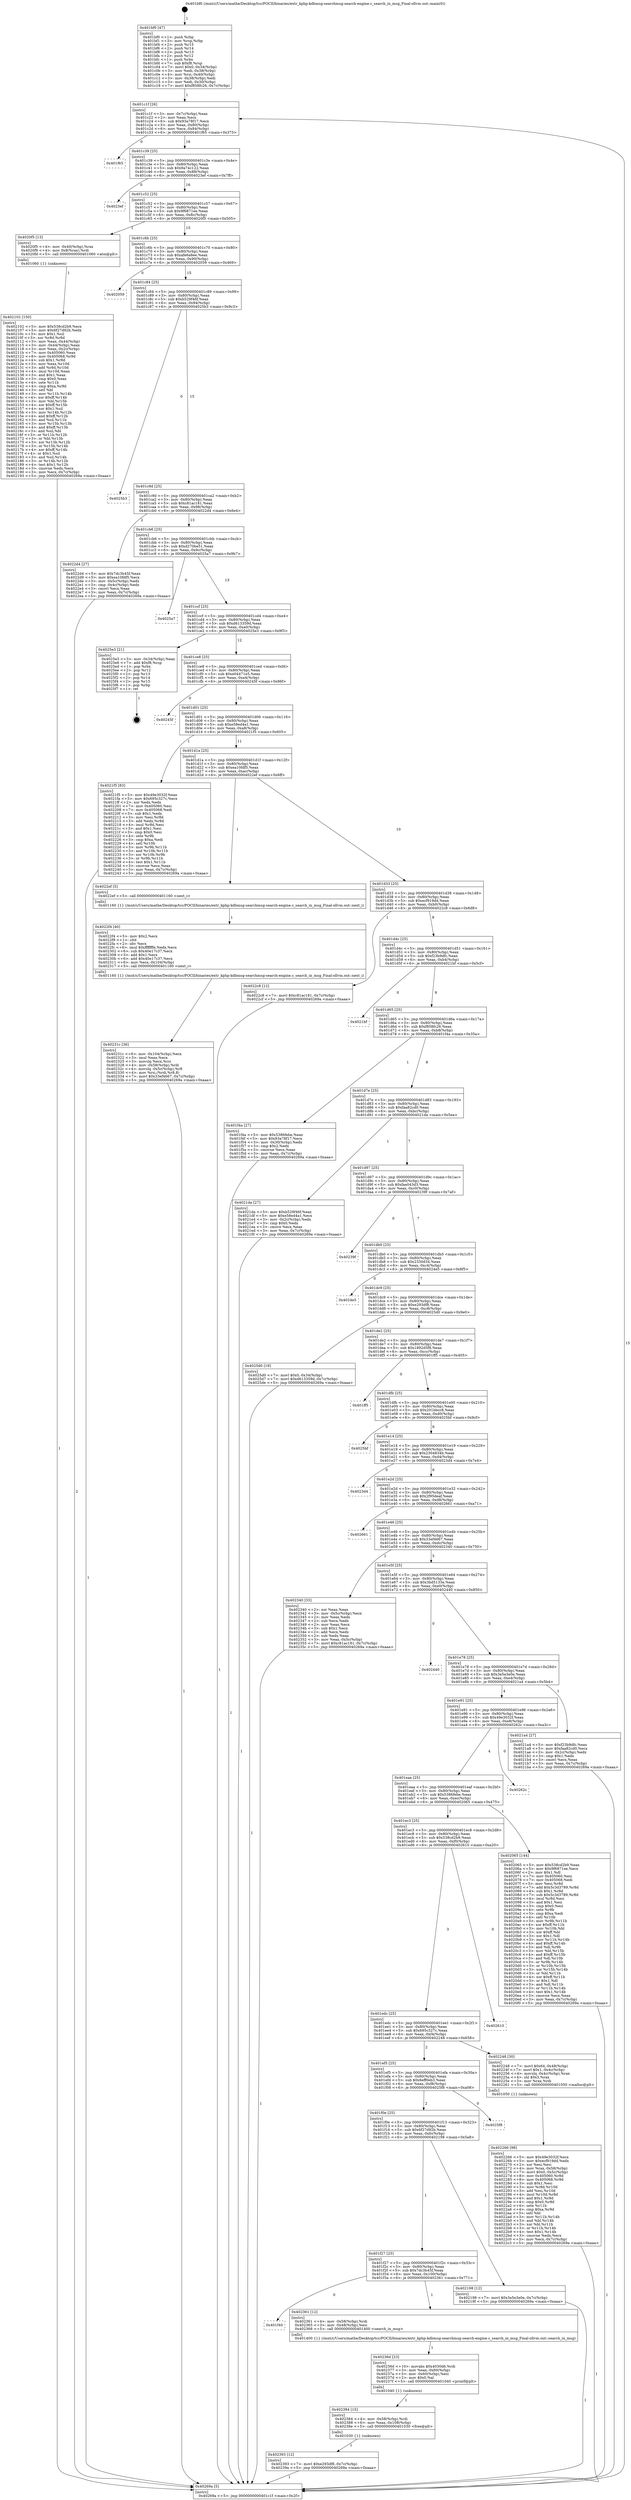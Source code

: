 digraph "0x401bf0" {
  label = "0x401bf0 (/mnt/c/Users/mathe/Desktop/tcc/POCII/binaries/extr_kphp-kdbmsg-searchmsg-search-engine.c_search_in_msg_Final-ollvm.out::main(0))"
  labelloc = "t"
  node[shape=record]

  Entry [label="",width=0.3,height=0.3,shape=circle,fillcolor=black,style=filled]
  "0x401c1f" [label="{
     0x401c1f [26]\l
     | [instrs]\l
     &nbsp;&nbsp;0x401c1f \<+3\>: mov -0x7c(%rbp),%eax\l
     &nbsp;&nbsp;0x401c22 \<+2\>: mov %eax,%ecx\l
     &nbsp;&nbsp;0x401c24 \<+6\>: sub $0x93a78f17,%ecx\l
     &nbsp;&nbsp;0x401c2a \<+3\>: mov %eax,-0x80(%rbp)\l
     &nbsp;&nbsp;0x401c2d \<+6\>: mov %ecx,-0x84(%rbp)\l
     &nbsp;&nbsp;0x401c33 \<+6\>: je 0000000000401f65 \<main+0x375\>\l
  }"]
  "0x401f65" [label="{
     0x401f65\l
  }", style=dashed]
  "0x401c39" [label="{
     0x401c39 [25]\l
     | [instrs]\l
     &nbsp;&nbsp;0x401c39 \<+5\>: jmp 0000000000401c3e \<main+0x4e\>\l
     &nbsp;&nbsp;0x401c3e \<+3\>: mov -0x80(%rbp),%eax\l
     &nbsp;&nbsp;0x401c41 \<+5\>: sub $0x9a74c122,%eax\l
     &nbsp;&nbsp;0x401c46 \<+6\>: mov %eax,-0x88(%rbp)\l
     &nbsp;&nbsp;0x401c4c \<+6\>: je 00000000004023ef \<main+0x7ff\>\l
  }"]
  Exit [label="",width=0.3,height=0.3,shape=circle,fillcolor=black,style=filled,peripheries=2]
  "0x4023ef" [label="{
     0x4023ef\l
  }", style=dashed]
  "0x401c52" [label="{
     0x401c52 [25]\l
     | [instrs]\l
     &nbsp;&nbsp;0x401c52 \<+5\>: jmp 0000000000401c57 \<main+0x67\>\l
     &nbsp;&nbsp;0x401c57 \<+3\>: mov -0x80(%rbp),%eax\l
     &nbsp;&nbsp;0x401c5a \<+5\>: sub $0x9f6871ee,%eax\l
     &nbsp;&nbsp;0x401c5f \<+6\>: mov %eax,-0x8c(%rbp)\l
     &nbsp;&nbsp;0x401c65 \<+6\>: je 00000000004020f5 \<main+0x505\>\l
  }"]
  "0x402393" [label="{
     0x402393 [12]\l
     | [instrs]\l
     &nbsp;&nbsp;0x402393 \<+7\>: movl $0xe293df8,-0x7c(%rbp)\l
     &nbsp;&nbsp;0x40239a \<+5\>: jmp 000000000040269a \<main+0xaaa\>\l
  }"]
  "0x4020f5" [label="{
     0x4020f5 [13]\l
     | [instrs]\l
     &nbsp;&nbsp;0x4020f5 \<+4\>: mov -0x40(%rbp),%rax\l
     &nbsp;&nbsp;0x4020f9 \<+4\>: mov 0x8(%rax),%rdi\l
     &nbsp;&nbsp;0x4020fd \<+5\>: call 0000000000401060 \<atoi@plt\>\l
     | [calls]\l
     &nbsp;&nbsp;0x401060 \{1\} (unknown)\l
  }"]
  "0x401c6b" [label="{
     0x401c6b [25]\l
     | [instrs]\l
     &nbsp;&nbsp;0x401c6b \<+5\>: jmp 0000000000401c70 \<main+0x80\>\l
     &nbsp;&nbsp;0x401c70 \<+3\>: mov -0x80(%rbp),%eax\l
     &nbsp;&nbsp;0x401c73 \<+5\>: sub $0xafe6a8ee,%eax\l
     &nbsp;&nbsp;0x401c78 \<+6\>: mov %eax,-0x90(%rbp)\l
     &nbsp;&nbsp;0x401c7e \<+6\>: je 0000000000402059 \<main+0x469\>\l
  }"]
  "0x402384" [label="{
     0x402384 [15]\l
     | [instrs]\l
     &nbsp;&nbsp;0x402384 \<+4\>: mov -0x58(%rbp),%rdi\l
     &nbsp;&nbsp;0x402388 \<+6\>: mov %eax,-0x108(%rbp)\l
     &nbsp;&nbsp;0x40238e \<+5\>: call 0000000000401030 \<free@plt\>\l
     | [calls]\l
     &nbsp;&nbsp;0x401030 \{1\} (unknown)\l
  }"]
  "0x402059" [label="{
     0x402059\l
  }", style=dashed]
  "0x401c84" [label="{
     0x401c84 [25]\l
     | [instrs]\l
     &nbsp;&nbsp;0x401c84 \<+5\>: jmp 0000000000401c89 \<main+0x99\>\l
     &nbsp;&nbsp;0x401c89 \<+3\>: mov -0x80(%rbp),%eax\l
     &nbsp;&nbsp;0x401c8c \<+5\>: sub $0xb529f46f,%eax\l
     &nbsp;&nbsp;0x401c91 \<+6\>: mov %eax,-0x94(%rbp)\l
     &nbsp;&nbsp;0x401c97 \<+6\>: je 00000000004025b3 \<main+0x9c3\>\l
  }"]
  "0x40236d" [label="{
     0x40236d [23]\l
     | [instrs]\l
     &nbsp;&nbsp;0x40236d \<+10\>: movabs $0x4030d6,%rdi\l
     &nbsp;&nbsp;0x402377 \<+3\>: mov %eax,-0x60(%rbp)\l
     &nbsp;&nbsp;0x40237a \<+3\>: mov -0x60(%rbp),%esi\l
     &nbsp;&nbsp;0x40237d \<+2\>: mov $0x0,%al\l
     &nbsp;&nbsp;0x40237f \<+5\>: call 0000000000401040 \<printf@plt\>\l
     | [calls]\l
     &nbsp;&nbsp;0x401040 \{1\} (unknown)\l
  }"]
  "0x4025b3" [label="{
     0x4025b3\l
  }", style=dashed]
  "0x401c9d" [label="{
     0x401c9d [25]\l
     | [instrs]\l
     &nbsp;&nbsp;0x401c9d \<+5\>: jmp 0000000000401ca2 \<main+0xb2\>\l
     &nbsp;&nbsp;0x401ca2 \<+3\>: mov -0x80(%rbp),%eax\l
     &nbsp;&nbsp;0x401ca5 \<+5\>: sub $0xc81ac181,%eax\l
     &nbsp;&nbsp;0x401caa \<+6\>: mov %eax,-0x98(%rbp)\l
     &nbsp;&nbsp;0x401cb0 \<+6\>: je 00000000004022d4 \<main+0x6e4\>\l
  }"]
  "0x401f40" [label="{
     0x401f40\l
  }", style=dashed]
  "0x4022d4" [label="{
     0x4022d4 [27]\l
     | [instrs]\l
     &nbsp;&nbsp;0x4022d4 \<+5\>: mov $0x7dc3b45f,%eax\l
     &nbsp;&nbsp;0x4022d9 \<+5\>: mov $0xea10fdf5,%ecx\l
     &nbsp;&nbsp;0x4022de \<+3\>: mov -0x5c(%rbp),%edx\l
     &nbsp;&nbsp;0x4022e1 \<+3\>: cmp -0x4c(%rbp),%edx\l
     &nbsp;&nbsp;0x4022e4 \<+3\>: cmovl %ecx,%eax\l
     &nbsp;&nbsp;0x4022e7 \<+3\>: mov %eax,-0x7c(%rbp)\l
     &nbsp;&nbsp;0x4022ea \<+5\>: jmp 000000000040269a \<main+0xaaa\>\l
  }"]
  "0x401cb6" [label="{
     0x401cb6 [25]\l
     | [instrs]\l
     &nbsp;&nbsp;0x401cb6 \<+5\>: jmp 0000000000401cbb \<main+0xcb\>\l
     &nbsp;&nbsp;0x401cbb \<+3\>: mov -0x80(%rbp),%eax\l
     &nbsp;&nbsp;0x401cbe \<+5\>: sub $0xd270be51,%eax\l
     &nbsp;&nbsp;0x401cc3 \<+6\>: mov %eax,-0x9c(%rbp)\l
     &nbsp;&nbsp;0x401cc9 \<+6\>: je 00000000004025a7 \<main+0x9b7\>\l
  }"]
  "0x402361" [label="{
     0x402361 [12]\l
     | [instrs]\l
     &nbsp;&nbsp;0x402361 \<+4\>: mov -0x58(%rbp),%rdi\l
     &nbsp;&nbsp;0x402365 \<+3\>: mov -0x48(%rbp),%esi\l
     &nbsp;&nbsp;0x402368 \<+5\>: call 0000000000401400 \<search_in_msg\>\l
     | [calls]\l
     &nbsp;&nbsp;0x401400 \{1\} (/mnt/c/Users/mathe/Desktop/tcc/POCII/binaries/extr_kphp-kdbmsg-searchmsg-search-engine.c_search_in_msg_Final-ollvm.out::search_in_msg)\l
  }"]
  "0x4025a7" [label="{
     0x4025a7\l
  }", style=dashed]
  "0x401ccf" [label="{
     0x401ccf [25]\l
     | [instrs]\l
     &nbsp;&nbsp;0x401ccf \<+5\>: jmp 0000000000401cd4 \<main+0xe4\>\l
     &nbsp;&nbsp;0x401cd4 \<+3\>: mov -0x80(%rbp),%eax\l
     &nbsp;&nbsp;0x401cd7 \<+5\>: sub $0xd613359d,%eax\l
     &nbsp;&nbsp;0x401cdc \<+6\>: mov %eax,-0xa0(%rbp)\l
     &nbsp;&nbsp;0x401ce2 \<+6\>: je 00000000004025e3 \<main+0x9f3\>\l
  }"]
  "0x40231c" [label="{
     0x40231c [36]\l
     | [instrs]\l
     &nbsp;&nbsp;0x40231c \<+6\>: mov -0x104(%rbp),%ecx\l
     &nbsp;&nbsp;0x402322 \<+3\>: imul %eax,%ecx\l
     &nbsp;&nbsp;0x402325 \<+3\>: movslq %ecx,%rsi\l
     &nbsp;&nbsp;0x402328 \<+4\>: mov -0x58(%rbp),%rdi\l
     &nbsp;&nbsp;0x40232c \<+4\>: movslq -0x5c(%rbp),%r8\l
     &nbsp;&nbsp;0x402330 \<+4\>: mov %rsi,(%rdi,%r8,8)\l
     &nbsp;&nbsp;0x402334 \<+7\>: movl $0x33ef4667,-0x7c(%rbp)\l
     &nbsp;&nbsp;0x40233b \<+5\>: jmp 000000000040269a \<main+0xaaa\>\l
  }"]
  "0x4025e3" [label="{
     0x4025e3 [21]\l
     | [instrs]\l
     &nbsp;&nbsp;0x4025e3 \<+3\>: mov -0x34(%rbp),%eax\l
     &nbsp;&nbsp;0x4025e6 \<+7\>: add $0xf8,%rsp\l
     &nbsp;&nbsp;0x4025ed \<+1\>: pop %rbx\l
     &nbsp;&nbsp;0x4025ee \<+2\>: pop %r12\l
     &nbsp;&nbsp;0x4025f0 \<+2\>: pop %r13\l
     &nbsp;&nbsp;0x4025f2 \<+2\>: pop %r14\l
     &nbsp;&nbsp;0x4025f4 \<+2\>: pop %r15\l
     &nbsp;&nbsp;0x4025f6 \<+1\>: pop %rbp\l
     &nbsp;&nbsp;0x4025f7 \<+1\>: ret\l
  }"]
  "0x401ce8" [label="{
     0x401ce8 [25]\l
     | [instrs]\l
     &nbsp;&nbsp;0x401ce8 \<+5\>: jmp 0000000000401ced \<main+0xfd\>\l
     &nbsp;&nbsp;0x401ced \<+3\>: mov -0x80(%rbp),%eax\l
     &nbsp;&nbsp;0x401cf0 \<+5\>: sub $0xe04471e5,%eax\l
     &nbsp;&nbsp;0x401cf5 \<+6\>: mov %eax,-0xa4(%rbp)\l
     &nbsp;&nbsp;0x401cfb \<+6\>: je 000000000040245f \<main+0x86f\>\l
  }"]
  "0x4022f4" [label="{
     0x4022f4 [40]\l
     | [instrs]\l
     &nbsp;&nbsp;0x4022f4 \<+5\>: mov $0x2,%ecx\l
     &nbsp;&nbsp;0x4022f9 \<+1\>: cltd\l
     &nbsp;&nbsp;0x4022fa \<+2\>: idiv %ecx\l
     &nbsp;&nbsp;0x4022fc \<+6\>: imul $0xfffffffe,%edx,%ecx\l
     &nbsp;&nbsp;0x402302 \<+6\>: sub $0x40e17c37,%ecx\l
     &nbsp;&nbsp;0x402308 \<+3\>: add $0x1,%ecx\l
     &nbsp;&nbsp;0x40230b \<+6\>: add $0x40e17c37,%ecx\l
     &nbsp;&nbsp;0x402311 \<+6\>: mov %ecx,-0x104(%rbp)\l
     &nbsp;&nbsp;0x402317 \<+5\>: call 0000000000401160 \<next_i\>\l
     | [calls]\l
     &nbsp;&nbsp;0x401160 \{1\} (/mnt/c/Users/mathe/Desktop/tcc/POCII/binaries/extr_kphp-kdbmsg-searchmsg-search-engine.c_search_in_msg_Final-ollvm.out::next_i)\l
  }"]
  "0x40245f" [label="{
     0x40245f\l
  }", style=dashed]
  "0x401d01" [label="{
     0x401d01 [25]\l
     | [instrs]\l
     &nbsp;&nbsp;0x401d01 \<+5\>: jmp 0000000000401d06 \<main+0x116\>\l
     &nbsp;&nbsp;0x401d06 \<+3\>: mov -0x80(%rbp),%eax\l
     &nbsp;&nbsp;0x401d09 \<+5\>: sub $0xe58ed4a1,%eax\l
     &nbsp;&nbsp;0x401d0e \<+6\>: mov %eax,-0xa8(%rbp)\l
     &nbsp;&nbsp;0x401d14 \<+6\>: je 00000000004021f5 \<main+0x605\>\l
  }"]
  "0x402266" [label="{
     0x402266 [98]\l
     | [instrs]\l
     &nbsp;&nbsp;0x402266 \<+5\>: mov $0x49e3032f,%ecx\l
     &nbsp;&nbsp;0x40226b \<+5\>: mov $0xecf919dd,%edx\l
     &nbsp;&nbsp;0x402270 \<+2\>: xor %esi,%esi\l
     &nbsp;&nbsp;0x402272 \<+4\>: mov %rax,-0x58(%rbp)\l
     &nbsp;&nbsp;0x402276 \<+7\>: movl $0x0,-0x5c(%rbp)\l
     &nbsp;&nbsp;0x40227d \<+8\>: mov 0x405060,%r8d\l
     &nbsp;&nbsp;0x402285 \<+8\>: mov 0x405068,%r9d\l
     &nbsp;&nbsp;0x40228d \<+3\>: sub $0x1,%esi\l
     &nbsp;&nbsp;0x402290 \<+3\>: mov %r8d,%r10d\l
     &nbsp;&nbsp;0x402293 \<+3\>: add %esi,%r10d\l
     &nbsp;&nbsp;0x402296 \<+4\>: imul %r10d,%r8d\l
     &nbsp;&nbsp;0x40229a \<+4\>: and $0x1,%r8d\l
     &nbsp;&nbsp;0x40229e \<+4\>: cmp $0x0,%r8d\l
     &nbsp;&nbsp;0x4022a2 \<+4\>: sete %r11b\l
     &nbsp;&nbsp;0x4022a6 \<+4\>: cmp $0xa,%r9d\l
     &nbsp;&nbsp;0x4022aa \<+3\>: setl %bl\l
     &nbsp;&nbsp;0x4022ad \<+3\>: mov %r11b,%r14b\l
     &nbsp;&nbsp;0x4022b0 \<+3\>: and %bl,%r14b\l
     &nbsp;&nbsp;0x4022b3 \<+3\>: xor %bl,%r11b\l
     &nbsp;&nbsp;0x4022b6 \<+3\>: or %r11b,%r14b\l
     &nbsp;&nbsp;0x4022b9 \<+4\>: test $0x1,%r14b\l
     &nbsp;&nbsp;0x4022bd \<+3\>: cmovne %edx,%ecx\l
     &nbsp;&nbsp;0x4022c0 \<+3\>: mov %ecx,-0x7c(%rbp)\l
     &nbsp;&nbsp;0x4022c3 \<+5\>: jmp 000000000040269a \<main+0xaaa\>\l
  }"]
  "0x4021f5" [label="{
     0x4021f5 [83]\l
     | [instrs]\l
     &nbsp;&nbsp;0x4021f5 \<+5\>: mov $0x49e3032f,%eax\l
     &nbsp;&nbsp;0x4021fa \<+5\>: mov $0x695c327c,%ecx\l
     &nbsp;&nbsp;0x4021ff \<+2\>: xor %edx,%edx\l
     &nbsp;&nbsp;0x402201 \<+7\>: mov 0x405060,%esi\l
     &nbsp;&nbsp;0x402208 \<+7\>: mov 0x405068,%edi\l
     &nbsp;&nbsp;0x40220f \<+3\>: sub $0x1,%edx\l
     &nbsp;&nbsp;0x402212 \<+3\>: mov %esi,%r8d\l
     &nbsp;&nbsp;0x402215 \<+3\>: add %edx,%r8d\l
     &nbsp;&nbsp;0x402218 \<+4\>: imul %r8d,%esi\l
     &nbsp;&nbsp;0x40221c \<+3\>: and $0x1,%esi\l
     &nbsp;&nbsp;0x40221f \<+3\>: cmp $0x0,%esi\l
     &nbsp;&nbsp;0x402222 \<+4\>: sete %r9b\l
     &nbsp;&nbsp;0x402226 \<+3\>: cmp $0xa,%edi\l
     &nbsp;&nbsp;0x402229 \<+4\>: setl %r10b\l
     &nbsp;&nbsp;0x40222d \<+3\>: mov %r9b,%r11b\l
     &nbsp;&nbsp;0x402230 \<+3\>: and %r10b,%r11b\l
     &nbsp;&nbsp;0x402233 \<+3\>: xor %r10b,%r9b\l
     &nbsp;&nbsp;0x402236 \<+3\>: or %r9b,%r11b\l
     &nbsp;&nbsp;0x402239 \<+4\>: test $0x1,%r11b\l
     &nbsp;&nbsp;0x40223d \<+3\>: cmovne %ecx,%eax\l
     &nbsp;&nbsp;0x402240 \<+3\>: mov %eax,-0x7c(%rbp)\l
     &nbsp;&nbsp;0x402243 \<+5\>: jmp 000000000040269a \<main+0xaaa\>\l
  }"]
  "0x401d1a" [label="{
     0x401d1a [25]\l
     | [instrs]\l
     &nbsp;&nbsp;0x401d1a \<+5\>: jmp 0000000000401d1f \<main+0x12f\>\l
     &nbsp;&nbsp;0x401d1f \<+3\>: mov -0x80(%rbp),%eax\l
     &nbsp;&nbsp;0x401d22 \<+5\>: sub $0xea10fdf5,%eax\l
     &nbsp;&nbsp;0x401d27 \<+6\>: mov %eax,-0xac(%rbp)\l
     &nbsp;&nbsp;0x401d2d \<+6\>: je 00000000004022ef \<main+0x6ff\>\l
  }"]
  "0x401f27" [label="{
     0x401f27 [25]\l
     | [instrs]\l
     &nbsp;&nbsp;0x401f27 \<+5\>: jmp 0000000000401f2c \<main+0x33c\>\l
     &nbsp;&nbsp;0x401f2c \<+3\>: mov -0x80(%rbp),%eax\l
     &nbsp;&nbsp;0x401f2f \<+5\>: sub $0x7dc3b45f,%eax\l
     &nbsp;&nbsp;0x401f34 \<+6\>: mov %eax,-0x100(%rbp)\l
     &nbsp;&nbsp;0x401f3a \<+6\>: je 0000000000402361 \<main+0x771\>\l
  }"]
  "0x4022ef" [label="{
     0x4022ef [5]\l
     | [instrs]\l
     &nbsp;&nbsp;0x4022ef \<+5\>: call 0000000000401160 \<next_i\>\l
     | [calls]\l
     &nbsp;&nbsp;0x401160 \{1\} (/mnt/c/Users/mathe/Desktop/tcc/POCII/binaries/extr_kphp-kdbmsg-searchmsg-search-engine.c_search_in_msg_Final-ollvm.out::next_i)\l
  }"]
  "0x401d33" [label="{
     0x401d33 [25]\l
     | [instrs]\l
     &nbsp;&nbsp;0x401d33 \<+5\>: jmp 0000000000401d38 \<main+0x148\>\l
     &nbsp;&nbsp;0x401d38 \<+3\>: mov -0x80(%rbp),%eax\l
     &nbsp;&nbsp;0x401d3b \<+5\>: sub $0xecf919dd,%eax\l
     &nbsp;&nbsp;0x401d40 \<+6\>: mov %eax,-0xb0(%rbp)\l
     &nbsp;&nbsp;0x401d46 \<+6\>: je 00000000004022c8 \<main+0x6d8\>\l
  }"]
  "0x402198" [label="{
     0x402198 [12]\l
     | [instrs]\l
     &nbsp;&nbsp;0x402198 \<+7\>: movl $0x3e5e3e0e,-0x7c(%rbp)\l
     &nbsp;&nbsp;0x40219f \<+5\>: jmp 000000000040269a \<main+0xaaa\>\l
  }"]
  "0x4022c8" [label="{
     0x4022c8 [12]\l
     | [instrs]\l
     &nbsp;&nbsp;0x4022c8 \<+7\>: movl $0xc81ac181,-0x7c(%rbp)\l
     &nbsp;&nbsp;0x4022cf \<+5\>: jmp 000000000040269a \<main+0xaaa\>\l
  }"]
  "0x401d4c" [label="{
     0x401d4c [25]\l
     | [instrs]\l
     &nbsp;&nbsp;0x401d4c \<+5\>: jmp 0000000000401d51 \<main+0x161\>\l
     &nbsp;&nbsp;0x401d51 \<+3\>: mov -0x80(%rbp),%eax\l
     &nbsp;&nbsp;0x401d54 \<+5\>: sub $0xf23b9dfc,%eax\l
     &nbsp;&nbsp;0x401d59 \<+6\>: mov %eax,-0xb4(%rbp)\l
     &nbsp;&nbsp;0x401d5f \<+6\>: je 00000000004021bf \<main+0x5cf\>\l
  }"]
  "0x401f0e" [label="{
     0x401f0e [25]\l
     | [instrs]\l
     &nbsp;&nbsp;0x401f0e \<+5\>: jmp 0000000000401f13 \<main+0x323\>\l
     &nbsp;&nbsp;0x401f13 \<+3\>: mov -0x80(%rbp),%eax\l
     &nbsp;&nbsp;0x401f16 \<+5\>: sub $0x6f27d92b,%eax\l
     &nbsp;&nbsp;0x401f1b \<+6\>: mov %eax,-0xfc(%rbp)\l
     &nbsp;&nbsp;0x401f21 \<+6\>: je 0000000000402198 \<main+0x5a8\>\l
  }"]
  "0x4021bf" [label="{
     0x4021bf\l
  }", style=dashed]
  "0x401d65" [label="{
     0x401d65 [25]\l
     | [instrs]\l
     &nbsp;&nbsp;0x401d65 \<+5\>: jmp 0000000000401d6a \<main+0x17a\>\l
     &nbsp;&nbsp;0x401d6a \<+3\>: mov -0x80(%rbp),%eax\l
     &nbsp;&nbsp;0x401d6d \<+5\>: sub $0xf858fc26,%eax\l
     &nbsp;&nbsp;0x401d72 \<+6\>: mov %eax,-0xb8(%rbp)\l
     &nbsp;&nbsp;0x401d78 \<+6\>: je 0000000000401f4a \<main+0x35a\>\l
  }"]
  "0x4025f8" [label="{
     0x4025f8\l
  }", style=dashed]
  "0x401f4a" [label="{
     0x401f4a [27]\l
     | [instrs]\l
     &nbsp;&nbsp;0x401f4a \<+5\>: mov $0x5386febe,%eax\l
     &nbsp;&nbsp;0x401f4f \<+5\>: mov $0x93a78f17,%ecx\l
     &nbsp;&nbsp;0x401f54 \<+3\>: mov -0x30(%rbp),%edx\l
     &nbsp;&nbsp;0x401f57 \<+3\>: cmp $0x2,%edx\l
     &nbsp;&nbsp;0x401f5a \<+3\>: cmovne %ecx,%eax\l
     &nbsp;&nbsp;0x401f5d \<+3\>: mov %eax,-0x7c(%rbp)\l
     &nbsp;&nbsp;0x401f60 \<+5\>: jmp 000000000040269a \<main+0xaaa\>\l
  }"]
  "0x401d7e" [label="{
     0x401d7e [25]\l
     | [instrs]\l
     &nbsp;&nbsp;0x401d7e \<+5\>: jmp 0000000000401d83 \<main+0x193\>\l
     &nbsp;&nbsp;0x401d83 \<+3\>: mov -0x80(%rbp),%eax\l
     &nbsp;&nbsp;0x401d86 \<+5\>: sub $0xfaa82cd0,%eax\l
     &nbsp;&nbsp;0x401d8b \<+6\>: mov %eax,-0xbc(%rbp)\l
     &nbsp;&nbsp;0x401d91 \<+6\>: je 00000000004021da \<main+0x5ea\>\l
  }"]
  "0x40269a" [label="{
     0x40269a [5]\l
     | [instrs]\l
     &nbsp;&nbsp;0x40269a \<+5\>: jmp 0000000000401c1f \<main+0x2f\>\l
  }"]
  "0x401bf0" [label="{
     0x401bf0 [47]\l
     | [instrs]\l
     &nbsp;&nbsp;0x401bf0 \<+1\>: push %rbp\l
     &nbsp;&nbsp;0x401bf1 \<+3\>: mov %rsp,%rbp\l
     &nbsp;&nbsp;0x401bf4 \<+2\>: push %r15\l
     &nbsp;&nbsp;0x401bf6 \<+2\>: push %r14\l
     &nbsp;&nbsp;0x401bf8 \<+2\>: push %r13\l
     &nbsp;&nbsp;0x401bfa \<+2\>: push %r12\l
     &nbsp;&nbsp;0x401bfc \<+1\>: push %rbx\l
     &nbsp;&nbsp;0x401bfd \<+7\>: sub $0xf8,%rsp\l
     &nbsp;&nbsp;0x401c04 \<+7\>: movl $0x0,-0x34(%rbp)\l
     &nbsp;&nbsp;0x401c0b \<+3\>: mov %edi,-0x38(%rbp)\l
     &nbsp;&nbsp;0x401c0e \<+4\>: mov %rsi,-0x40(%rbp)\l
     &nbsp;&nbsp;0x401c12 \<+3\>: mov -0x38(%rbp),%edi\l
     &nbsp;&nbsp;0x401c15 \<+3\>: mov %edi,-0x30(%rbp)\l
     &nbsp;&nbsp;0x401c18 \<+7\>: movl $0xf858fc26,-0x7c(%rbp)\l
  }"]
  "0x401ef5" [label="{
     0x401ef5 [25]\l
     | [instrs]\l
     &nbsp;&nbsp;0x401ef5 \<+5\>: jmp 0000000000401efa \<main+0x30a\>\l
     &nbsp;&nbsp;0x401efa \<+3\>: mov -0x80(%rbp),%eax\l
     &nbsp;&nbsp;0x401efd \<+5\>: sub $0x6eff0eb3,%eax\l
     &nbsp;&nbsp;0x401f02 \<+6\>: mov %eax,-0xf8(%rbp)\l
     &nbsp;&nbsp;0x401f08 \<+6\>: je 00000000004025f8 \<main+0xa08\>\l
  }"]
  "0x4021da" [label="{
     0x4021da [27]\l
     | [instrs]\l
     &nbsp;&nbsp;0x4021da \<+5\>: mov $0xb529f46f,%eax\l
     &nbsp;&nbsp;0x4021df \<+5\>: mov $0xe58ed4a1,%ecx\l
     &nbsp;&nbsp;0x4021e4 \<+3\>: mov -0x2c(%rbp),%edx\l
     &nbsp;&nbsp;0x4021e7 \<+3\>: cmp $0x0,%edx\l
     &nbsp;&nbsp;0x4021ea \<+3\>: cmove %ecx,%eax\l
     &nbsp;&nbsp;0x4021ed \<+3\>: mov %eax,-0x7c(%rbp)\l
     &nbsp;&nbsp;0x4021f0 \<+5\>: jmp 000000000040269a \<main+0xaaa\>\l
  }"]
  "0x401d97" [label="{
     0x401d97 [25]\l
     | [instrs]\l
     &nbsp;&nbsp;0x401d97 \<+5\>: jmp 0000000000401d9c \<main+0x1ac\>\l
     &nbsp;&nbsp;0x401d9c \<+3\>: mov -0x80(%rbp),%eax\l
     &nbsp;&nbsp;0x401d9f \<+5\>: sub $0xfae043d3,%eax\l
     &nbsp;&nbsp;0x401da4 \<+6\>: mov %eax,-0xc0(%rbp)\l
     &nbsp;&nbsp;0x401daa \<+6\>: je 000000000040239f \<main+0x7af\>\l
  }"]
  "0x402248" [label="{
     0x402248 [30]\l
     | [instrs]\l
     &nbsp;&nbsp;0x402248 \<+7\>: movl $0x64,-0x48(%rbp)\l
     &nbsp;&nbsp;0x40224f \<+7\>: movl $0x1,-0x4c(%rbp)\l
     &nbsp;&nbsp;0x402256 \<+4\>: movslq -0x4c(%rbp),%rax\l
     &nbsp;&nbsp;0x40225a \<+4\>: shl $0x3,%rax\l
     &nbsp;&nbsp;0x40225e \<+3\>: mov %rax,%rdi\l
     &nbsp;&nbsp;0x402261 \<+5\>: call 0000000000401050 \<malloc@plt\>\l
     | [calls]\l
     &nbsp;&nbsp;0x401050 \{1\} (unknown)\l
  }"]
  "0x40239f" [label="{
     0x40239f\l
  }", style=dashed]
  "0x401db0" [label="{
     0x401db0 [25]\l
     | [instrs]\l
     &nbsp;&nbsp;0x401db0 \<+5\>: jmp 0000000000401db5 \<main+0x1c5\>\l
     &nbsp;&nbsp;0x401db5 \<+3\>: mov -0x80(%rbp),%eax\l
     &nbsp;&nbsp;0x401db8 \<+5\>: sub $0x2330d34,%eax\l
     &nbsp;&nbsp;0x401dbd \<+6\>: mov %eax,-0xc4(%rbp)\l
     &nbsp;&nbsp;0x401dc3 \<+6\>: je 00000000004024e5 \<main+0x8f5\>\l
  }"]
  "0x401edc" [label="{
     0x401edc [25]\l
     | [instrs]\l
     &nbsp;&nbsp;0x401edc \<+5\>: jmp 0000000000401ee1 \<main+0x2f1\>\l
     &nbsp;&nbsp;0x401ee1 \<+3\>: mov -0x80(%rbp),%eax\l
     &nbsp;&nbsp;0x401ee4 \<+5\>: sub $0x695c327c,%eax\l
     &nbsp;&nbsp;0x401ee9 \<+6\>: mov %eax,-0xf4(%rbp)\l
     &nbsp;&nbsp;0x401eef \<+6\>: je 0000000000402248 \<main+0x658\>\l
  }"]
  "0x4024e5" [label="{
     0x4024e5\l
  }", style=dashed]
  "0x401dc9" [label="{
     0x401dc9 [25]\l
     | [instrs]\l
     &nbsp;&nbsp;0x401dc9 \<+5\>: jmp 0000000000401dce \<main+0x1de\>\l
     &nbsp;&nbsp;0x401dce \<+3\>: mov -0x80(%rbp),%eax\l
     &nbsp;&nbsp;0x401dd1 \<+5\>: sub $0xe293df8,%eax\l
     &nbsp;&nbsp;0x401dd6 \<+6\>: mov %eax,-0xc8(%rbp)\l
     &nbsp;&nbsp;0x401ddc \<+6\>: je 00000000004025d0 \<main+0x9e0\>\l
  }"]
  "0x402610" [label="{
     0x402610\l
  }", style=dashed]
  "0x4025d0" [label="{
     0x4025d0 [19]\l
     | [instrs]\l
     &nbsp;&nbsp;0x4025d0 \<+7\>: movl $0x0,-0x34(%rbp)\l
     &nbsp;&nbsp;0x4025d7 \<+7\>: movl $0xd613359d,-0x7c(%rbp)\l
     &nbsp;&nbsp;0x4025de \<+5\>: jmp 000000000040269a \<main+0xaaa\>\l
  }"]
  "0x401de2" [label="{
     0x401de2 [25]\l
     | [instrs]\l
     &nbsp;&nbsp;0x401de2 \<+5\>: jmp 0000000000401de7 \<main+0x1f7\>\l
     &nbsp;&nbsp;0x401de7 \<+3\>: mov -0x80(%rbp),%eax\l
     &nbsp;&nbsp;0x401dea \<+5\>: sub $0x1892d5f8,%eax\l
     &nbsp;&nbsp;0x401def \<+6\>: mov %eax,-0xcc(%rbp)\l
     &nbsp;&nbsp;0x401df5 \<+6\>: je 0000000000401ff5 \<main+0x405\>\l
  }"]
  "0x402102" [label="{
     0x402102 [150]\l
     | [instrs]\l
     &nbsp;&nbsp;0x402102 \<+5\>: mov $0x538cd2b9,%ecx\l
     &nbsp;&nbsp;0x402107 \<+5\>: mov $0x6f27d92b,%edx\l
     &nbsp;&nbsp;0x40210c \<+3\>: mov $0x1,%sil\l
     &nbsp;&nbsp;0x40210f \<+3\>: xor %r8d,%r8d\l
     &nbsp;&nbsp;0x402112 \<+3\>: mov %eax,-0x44(%rbp)\l
     &nbsp;&nbsp;0x402115 \<+3\>: mov -0x44(%rbp),%eax\l
     &nbsp;&nbsp;0x402118 \<+3\>: mov %eax,-0x2c(%rbp)\l
     &nbsp;&nbsp;0x40211b \<+7\>: mov 0x405060,%eax\l
     &nbsp;&nbsp;0x402122 \<+8\>: mov 0x405068,%r9d\l
     &nbsp;&nbsp;0x40212a \<+4\>: sub $0x1,%r8d\l
     &nbsp;&nbsp;0x40212e \<+3\>: mov %eax,%r10d\l
     &nbsp;&nbsp;0x402131 \<+3\>: add %r8d,%r10d\l
     &nbsp;&nbsp;0x402134 \<+4\>: imul %r10d,%eax\l
     &nbsp;&nbsp;0x402138 \<+3\>: and $0x1,%eax\l
     &nbsp;&nbsp;0x40213b \<+3\>: cmp $0x0,%eax\l
     &nbsp;&nbsp;0x40213e \<+4\>: sete %r11b\l
     &nbsp;&nbsp;0x402142 \<+4\>: cmp $0xa,%r9d\l
     &nbsp;&nbsp;0x402146 \<+3\>: setl %bl\l
     &nbsp;&nbsp;0x402149 \<+3\>: mov %r11b,%r14b\l
     &nbsp;&nbsp;0x40214c \<+4\>: xor $0xff,%r14b\l
     &nbsp;&nbsp;0x402150 \<+3\>: mov %bl,%r15b\l
     &nbsp;&nbsp;0x402153 \<+4\>: xor $0xff,%r15b\l
     &nbsp;&nbsp;0x402157 \<+4\>: xor $0x1,%sil\l
     &nbsp;&nbsp;0x40215b \<+3\>: mov %r14b,%r12b\l
     &nbsp;&nbsp;0x40215e \<+4\>: and $0xff,%r12b\l
     &nbsp;&nbsp;0x402162 \<+3\>: and %sil,%r11b\l
     &nbsp;&nbsp;0x402165 \<+3\>: mov %r15b,%r13b\l
     &nbsp;&nbsp;0x402168 \<+4\>: and $0xff,%r13b\l
     &nbsp;&nbsp;0x40216c \<+3\>: and %sil,%bl\l
     &nbsp;&nbsp;0x40216f \<+3\>: or %r11b,%r12b\l
     &nbsp;&nbsp;0x402172 \<+3\>: or %bl,%r13b\l
     &nbsp;&nbsp;0x402175 \<+3\>: xor %r13b,%r12b\l
     &nbsp;&nbsp;0x402178 \<+3\>: or %r15b,%r14b\l
     &nbsp;&nbsp;0x40217b \<+4\>: xor $0xff,%r14b\l
     &nbsp;&nbsp;0x40217f \<+4\>: or $0x1,%sil\l
     &nbsp;&nbsp;0x402183 \<+3\>: and %sil,%r14b\l
     &nbsp;&nbsp;0x402186 \<+3\>: or %r14b,%r12b\l
     &nbsp;&nbsp;0x402189 \<+4\>: test $0x1,%r12b\l
     &nbsp;&nbsp;0x40218d \<+3\>: cmovne %edx,%ecx\l
     &nbsp;&nbsp;0x402190 \<+3\>: mov %ecx,-0x7c(%rbp)\l
     &nbsp;&nbsp;0x402193 \<+5\>: jmp 000000000040269a \<main+0xaaa\>\l
  }"]
  "0x401ff5" [label="{
     0x401ff5\l
  }", style=dashed]
  "0x401dfb" [label="{
     0x401dfb [25]\l
     | [instrs]\l
     &nbsp;&nbsp;0x401dfb \<+5\>: jmp 0000000000401e00 \<main+0x210\>\l
     &nbsp;&nbsp;0x401e00 \<+3\>: mov -0x80(%rbp),%eax\l
     &nbsp;&nbsp;0x401e03 \<+5\>: sub $0x201bbcc8,%eax\l
     &nbsp;&nbsp;0x401e08 \<+6\>: mov %eax,-0xd0(%rbp)\l
     &nbsp;&nbsp;0x401e0e \<+6\>: je 00000000004025bf \<main+0x9cf\>\l
  }"]
  "0x401ec3" [label="{
     0x401ec3 [25]\l
     | [instrs]\l
     &nbsp;&nbsp;0x401ec3 \<+5\>: jmp 0000000000401ec8 \<main+0x2d8\>\l
     &nbsp;&nbsp;0x401ec8 \<+3\>: mov -0x80(%rbp),%eax\l
     &nbsp;&nbsp;0x401ecb \<+5\>: sub $0x538cd2b9,%eax\l
     &nbsp;&nbsp;0x401ed0 \<+6\>: mov %eax,-0xf0(%rbp)\l
     &nbsp;&nbsp;0x401ed6 \<+6\>: je 0000000000402610 \<main+0xa20\>\l
  }"]
  "0x4025bf" [label="{
     0x4025bf\l
  }", style=dashed]
  "0x401e14" [label="{
     0x401e14 [25]\l
     | [instrs]\l
     &nbsp;&nbsp;0x401e14 \<+5\>: jmp 0000000000401e19 \<main+0x229\>\l
     &nbsp;&nbsp;0x401e19 \<+3\>: mov -0x80(%rbp),%eax\l
     &nbsp;&nbsp;0x401e1c \<+5\>: sub $0x2304834b,%eax\l
     &nbsp;&nbsp;0x401e21 \<+6\>: mov %eax,-0xd4(%rbp)\l
     &nbsp;&nbsp;0x401e27 \<+6\>: je 00000000004023d4 \<main+0x7e4\>\l
  }"]
  "0x402065" [label="{
     0x402065 [144]\l
     | [instrs]\l
     &nbsp;&nbsp;0x402065 \<+5\>: mov $0x538cd2b9,%eax\l
     &nbsp;&nbsp;0x40206a \<+5\>: mov $0x9f6871ee,%ecx\l
     &nbsp;&nbsp;0x40206f \<+2\>: mov $0x1,%dl\l
     &nbsp;&nbsp;0x402071 \<+7\>: mov 0x405060,%esi\l
     &nbsp;&nbsp;0x402078 \<+7\>: mov 0x405068,%edi\l
     &nbsp;&nbsp;0x40207f \<+3\>: mov %esi,%r8d\l
     &nbsp;&nbsp;0x402082 \<+7\>: add $0x5c3d3789,%r8d\l
     &nbsp;&nbsp;0x402089 \<+4\>: sub $0x1,%r8d\l
     &nbsp;&nbsp;0x40208d \<+7\>: sub $0x5c3d3789,%r8d\l
     &nbsp;&nbsp;0x402094 \<+4\>: imul %r8d,%esi\l
     &nbsp;&nbsp;0x402098 \<+3\>: and $0x1,%esi\l
     &nbsp;&nbsp;0x40209b \<+3\>: cmp $0x0,%esi\l
     &nbsp;&nbsp;0x40209e \<+4\>: sete %r9b\l
     &nbsp;&nbsp;0x4020a2 \<+3\>: cmp $0xa,%edi\l
     &nbsp;&nbsp;0x4020a5 \<+4\>: setl %r10b\l
     &nbsp;&nbsp;0x4020a9 \<+3\>: mov %r9b,%r11b\l
     &nbsp;&nbsp;0x4020ac \<+4\>: xor $0xff,%r11b\l
     &nbsp;&nbsp;0x4020b0 \<+3\>: mov %r10b,%bl\l
     &nbsp;&nbsp;0x4020b3 \<+3\>: xor $0xff,%bl\l
     &nbsp;&nbsp;0x4020b6 \<+3\>: xor $0x1,%dl\l
     &nbsp;&nbsp;0x4020b9 \<+3\>: mov %r11b,%r14b\l
     &nbsp;&nbsp;0x4020bc \<+4\>: and $0xff,%r14b\l
     &nbsp;&nbsp;0x4020c0 \<+3\>: and %dl,%r9b\l
     &nbsp;&nbsp;0x4020c3 \<+3\>: mov %bl,%r15b\l
     &nbsp;&nbsp;0x4020c6 \<+4\>: and $0xff,%r15b\l
     &nbsp;&nbsp;0x4020ca \<+3\>: and %dl,%r10b\l
     &nbsp;&nbsp;0x4020cd \<+3\>: or %r9b,%r14b\l
     &nbsp;&nbsp;0x4020d0 \<+3\>: or %r10b,%r15b\l
     &nbsp;&nbsp;0x4020d3 \<+3\>: xor %r15b,%r14b\l
     &nbsp;&nbsp;0x4020d6 \<+3\>: or %bl,%r11b\l
     &nbsp;&nbsp;0x4020d9 \<+4\>: xor $0xff,%r11b\l
     &nbsp;&nbsp;0x4020dd \<+3\>: or $0x1,%dl\l
     &nbsp;&nbsp;0x4020e0 \<+3\>: and %dl,%r11b\l
     &nbsp;&nbsp;0x4020e3 \<+3\>: or %r11b,%r14b\l
     &nbsp;&nbsp;0x4020e6 \<+4\>: test $0x1,%r14b\l
     &nbsp;&nbsp;0x4020ea \<+3\>: cmovne %ecx,%eax\l
     &nbsp;&nbsp;0x4020ed \<+3\>: mov %eax,-0x7c(%rbp)\l
     &nbsp;&nbsp;0x4020f0 \<+5\>: jmp 000000000040269a \<main+0xaaa\>\l
  }"]
  "0x4023d4" [label="{
     0x4023d4\l
  }", style=dashed]
  "0x401e2d" [label="{
     0x401e2d [25]\l
     | [instrs]\l
     &nbsp;&nbsp;0x401e2d \<+5\>: jmp 0000000000401e32 \<main+0x242\>\l
     &nbsp;&nbsp;0x401e32 \<+3\>: mov -0x80(%rbp),%eax\l
     &nbsp;&nbsp;0x401e35 \<+5\>: sub $0x2f95deaf,%eax\l
     &nbsp;&nbsp;0x401e3a \<+6\>: mov %eax,-0xd8(%rbp)\l
     &nbsp;&nbsp;0x401e40 \<+6\>: je 0000000000402661 \<main+0xa71\>\l
  }"]
  "0x401eaa" [label="{
     0x401eaa [25]\l
     | [instrs]\l
     &nbsp;&nbsp;0x401eaa \<+5\>: jmp 0000000000401eaf \<main+0x2bf\>\l
     &nbsp;&nbsp;0x401eaf \<+3\>: mov -0x80(%rbp),%eax\l
     &nbsp;&nbsp;0x401eb2 \<+5\>: sub $0x5386febe,%eax\l
     &nbsp;&nbsp;0x401eb7 \<+6\>: mov %eax,-0xec(%rbp)\l
     &nbsp;&nbsp;0x401ebd \<+6\>: je 0000000000402065 \<main+0x475\>\l
  }"]
  "0x402661" [label="{
     0x402661\l
  }", style=dashed]
  "0x401e46" [label="{
     0x401e46 [25]\l
     | [instrs]\l
     &nbsp;&nbsp;0x401e46 \<+5\>: jmp 0000000000401e4b \<main+0x25b\>\l
     &nbsp;&nbsp;0x401e4b \<+3\>: mov -0x80(%rbp),%eax\l
     &nbsp;&nbsp;0x401e4e \<+5\>: sub $0x33ef4667,%eax\l
     &nbsp;&nbsp;0x401e53 \<+6\>: mov %eax,-0xdc(%rbp)\l
     &nbsp;&nbsp;0x401e59 \<+6\>: je 0000000000402340 \<main+0x750\>\l
  }"]
  "0x40262c" [label="{
     0x40262c\l
  }", style=dashed]
  "0x402340" [label="{
     0x402340 [33]\l
     | [instrs]\l
     &nbsp;&nbsp;0x402340 \<+2\>: xor %eax,%eax\l
     &nbsp;&nbsp;0x402342 \<+3\>: mov -0x5c(%rbp),%ecx\l
     &nbsp;&nbsp;0x402345 \<+2\>: mov %eax,%edx\l
     &nbsp;&nbsp;0x402347 \<+2\>: sub %ecx,%edx\l
     &nbsp;&nbsp;0x402349 \<+2\>: mov %eax,%ecx\l
     &nbsp;&nbsp;0x40234b \<+3\>: sub $0x1,%ecx\l
     &nbsp;&nbsp;0x40234e \<+2\>: add %ecx,%edx\l
     &nbsp;&nbsp;0x402350 \<+2\>: sub %edx,%eax\l
     &nbsp;&nbsp;0x402352 \<+3\>: mov %eax,-0x5c(%rbp)\l
     &nbsp;&nbsp;0x402355 \<+7\>: movl $0xc81ac181,-0x7c(%rbp)\l
     &nbsp;&nbsp;0x40235c \<+5\>: jmp 000000000040269a \<main+0xaaa\>\l
  }"]
  "0x401e5f" [label="{
     0x401e5f [25]\l
     | [instrs]\l
     &nbsp;&nbsp;0x401e5f \<+5\>: jmp 0000000000401e64 \<main+0x274\>\l
     &nbsp;&nbsp;0x401e64 \<+3\>: mov -0x80(%rbp),%eax\l
     &nbsp;&nbsp;0x401e67 \<+5\>: sub $0x3bd5133e,%eax\l
     &nbsp;&nbsp;0x401e6c \<+6\>: mov %eax,-0xe0(%rbp)\l
     &nbsp;&nbsp;0x401e72 \<+6\>: je 0000000000402440 \<main+0x850\>\l
  }"]
  "0x401e91" [label="{
     0x401e91 [25]\l
     | [instrs]\l
     &nbsp;&nbsp;0x401e91 \<+5\>: jmp 0000000000401e96 \<main+0x2a6\>\l
     &nbsp;&nbsp;0x401e96 \<+3\>: mov -0x80(%rbp),%eax\l
     &nbsp;&nbsp;0x401e99 \<+5\>: sub $0x49e3032f,%eax\l
     &nbsp;&nbsp;0x401e9e \<+6\>: mov %eax,-0xe8(%rbp)\l
     &nbsp;&nbsp;0x401ea4 \<+6\>: je 000000000040262c \<main+0xa3c\>\l
  }"]
  "0x402440" [label="{
     0x402440\l
  }", style=dashed]
  "0x401e78" [label="{
     0x401e78 [25]\l
     | [instrs]\l
     &nbsp;&nbsp;0x401e78 \<+5\>: jmp 0000000000401e7d \<main+0x28d\>\l
     &nbsp;&nbsp;0x401e7d \<+3\>: mov -0x80(%rbp),%eax\l
     &nbsp;&nbsp;0x401e80 \<+5\>: sub $0x3e5e3e0e,%eax\l
     &nbsp;&nbsp;0x401e85 \<+6\>: mov %eax,-0xe4(%rbp)\l
     &nbsp;&nbsp;0x401e8b \<+6\>: je 00000000004021a4 \<main+0x5b4\>\l
  }"]
  "0x4021a4" [label="{
     0x4021a4 [27]\l
     | [instrs]\l
     &nbsp;&nbsp;0x4021a4 \<+5\>: mov $0xf23b9dfc,%eax\l
     &nbsp;&nbsp;0x4021a9 \<+5\>: mov $0xfaa82cd0,%ecx\l
     &nbsp;&nbsp;0x4021ae \<+3\>: mov -0x2c(%rbp),%edx\l
     &nbsp;&nbsp;0x4021b1 \<+3\>: cmp $0x1,%edx\l
     &nbsp;&nbsp;0x4021b4 \<+3\>: cmovl %ecx,%eax\l
     &nbsp;&nbsp;0x4021b7 \<+3\>: mov %eax,-0x7c(%rbp)\l
     &nbsp;&nbsp;0x4021ba \<+5\>: jmp 000000000040269a \<main+0xaaa\>\l
  }"]
  Entry -> "0x401bf0" [label=" 1"]
  "0x401c1f" -> "0x401f65" [label=" 0"]
  "0x401c1f" -> "0x401c39" [label=" 16"]
  "0x4025e3" -> Exit [label=" 1"]
  "0x401c39" -> "0x4023ef" [label=" 0"]
  "0x401c39" -> "0x401c52" [label=" 16"]
  "0x4025d0" -> "0x40269a" [label=" 1"]
  "0x401c52" -> "0x4020f5" [label=" 1"]
  "0x401c52" -> "0x401c6b" [label=" 15"]
  "0x402393" -> "0x40269a" [label=" 1"]
  "0x401c6b" -> "0x402059" [label=" 0"]
  "0x401c6b" -> "0x401c84" [label=" 15"]
  "0x402384" -> "0x402393" [label=" 1"]
  "0x401c84" -> "0x4025b3" [label=" 0"]
  "0x401c84" -> "0x401c9d" [label=" 15"]
  "0x40236d" -> "0x402384" [label=" 1"]
  "0x401c9d" -> "0x4022d4" [label=" 2"]
  "0x401c9d" -> "0x401cb6" [label=" 13"]
  "0x402361" -> "0x40236d" [label=" 1"]
  "0x401cb6" -> "0x4025a7" [label=" 0"]
  "0x401cb6" -> "0x401ccf" [label=" 13"]
  "0x401f27" -> "0x401f40" [label=" 0"]
  "0x401ccf" -> "0x4025e3" [label=" 1"]
  "0x401ccf" -> "0x401ce8" [label=" 12"]
  "0x401f27" -> "0x402361" [label=" 1"]
  "0x401ce8" -> "0x40245f" [label=" 0"]
  "0x401ce8" -> "0x401d01" [label=" 12"]
  "0x402340" -> "0x40269a" [label=" 1"]
  "0x401d01" -> "0x4021f5" [label=" 1"]
  "0x401d01" -> "0x401d1a" [label=" 11"]
  "0x40231c" -> "0x40269a" [label=" 1"]
  "0x401d1a" -> "0x4022ef" [label=" 1"]
  "0x401d1a" -> "0x401d33" [label=" 10"]
  "0x4022f4" -> "0x40231c" [label=" 1"]
  "0x401d33" -> "0x4022c8" [label=" 1"]
  "0x401d33" -> "0x401d4c" [label=" 9"]
  "0x4022ef" -> "0x4022f4" [label=" 1"]
  "0x401d4c" -> "0x4021bf" [label=" 0"]
  "0x401d4c" -> "0x401d65" [label=" 9"]
  "0x4022c8" -> "0x40269a" [label=" 1"]
  "0x401d65" -> "0x401f4a" [label=" 1"]
  "0x401d65" -> "0x401d7e" [label=" 8"]
  "0x401f4a" -> "0x40269a" [label=" 1"]
  "0x401bf0" -> "0x401c1f" [label=" 1"]
  "0x40269a" -> "0x401c1f" [label=" 15"]
  "0x402266" -> "0x40269a" [label=" 1"]
  "0x401d7e" -> "0x4021da" [label=" 1"]
  "0x401d7e" -> "0x401d97" [label=" 7"]
  "0x4021f5" -> "0x40269a" [label=" 1"]
  "0x401d97" -> "0x40239f" [label=" 0"]
  "0x401d97" -> "0x401db0" [label=" 7"]
  "0x4021da" -> "0x40269a" [label=" 1"]
  "0x401db0" -> "0x4024e5" [label=" 0"]
  "0x401db0" -> "0x401dc9" [label=" 7"]
  "0x402198" -> "0x40269a" [label=" 1"]
  "0x401dc9" -> "0x4025d0" [label=" 1"]
  "0x401dc9" -> "0x401de2" [label=" 6"]
  "0x401f0e" -> "0x401f27" [label=" 1"]
  "0x401de2" -> "0x401ff5" [label=" 0"]
  "0x401de2" -> "0x401dfb" [label=" 6"]
  "0x4022d4" -> "0x40269a" [label=" 2"]
  "0x401dfb" -> "0x4025bf" [label=" 0"]
  "0x401dfb" -> "0x401e14" [label=" 6"]
  "0x401ef5" -> "0x401f0e" [label=" 2"]
  "0x401e14" -> "0x4023d4" [label=" 0"]
  "0x401e14" -> "0x401e2d" [label=" 6"]
  "0x401ef5" -> "0x4025f8" [label=" 0"]
  "0x401e2d" -> "0x402661" [label=" 0"]
  "0x401e2d" -> "0x401e46" [label=" 6"]
  "0x401edc" -> "0x401ef5" [label=" 2"]
  "0x401e46" -> "0x402340" [label=" 1"]
  "0x401e46" -> "0x401e5f" [label=" 5"]
  "0x401edc" -> "0x402248" [label=" 1"]
  "0x401e5f" -> "0x402440" [label=" 0"]
  "0x401e5f" -> "0x401e78" [label=" 5"]
  "0x401ec3" -> "0x401edc" [label=" 3"]
  "0x401e78" -> "0x4021a4" [label=" 1"]
  "0x401e78" -> "0x401e91" [label=" 4"]
  "0x4021a4" -> "0x40269a" [label=" 1"]
  "0x401e91" -> "0x40262c" [label=" 0"]
  "0x401e91" -> "0x401eaa" [label=" 4"]
  "0x402248" -> "0x402266" [label=" 1"]
  "0x401eaa" -> "0x402065" [label=" 1"]
  "0x401eaa" -> "0x401ec3" [label=" 3"]
  "0x402065" -> "0x40269a" [label=" 1"]
  "0x4020f5" -> "0x402102" [label=" 1"]
  "0x402102" -> "0x40269a" [label=" 1"]
  "0x401f0e" -> "0x402198" [label=" 1"]
  "0x401ec3" -> "0x402610" [label=" 0"]
}
